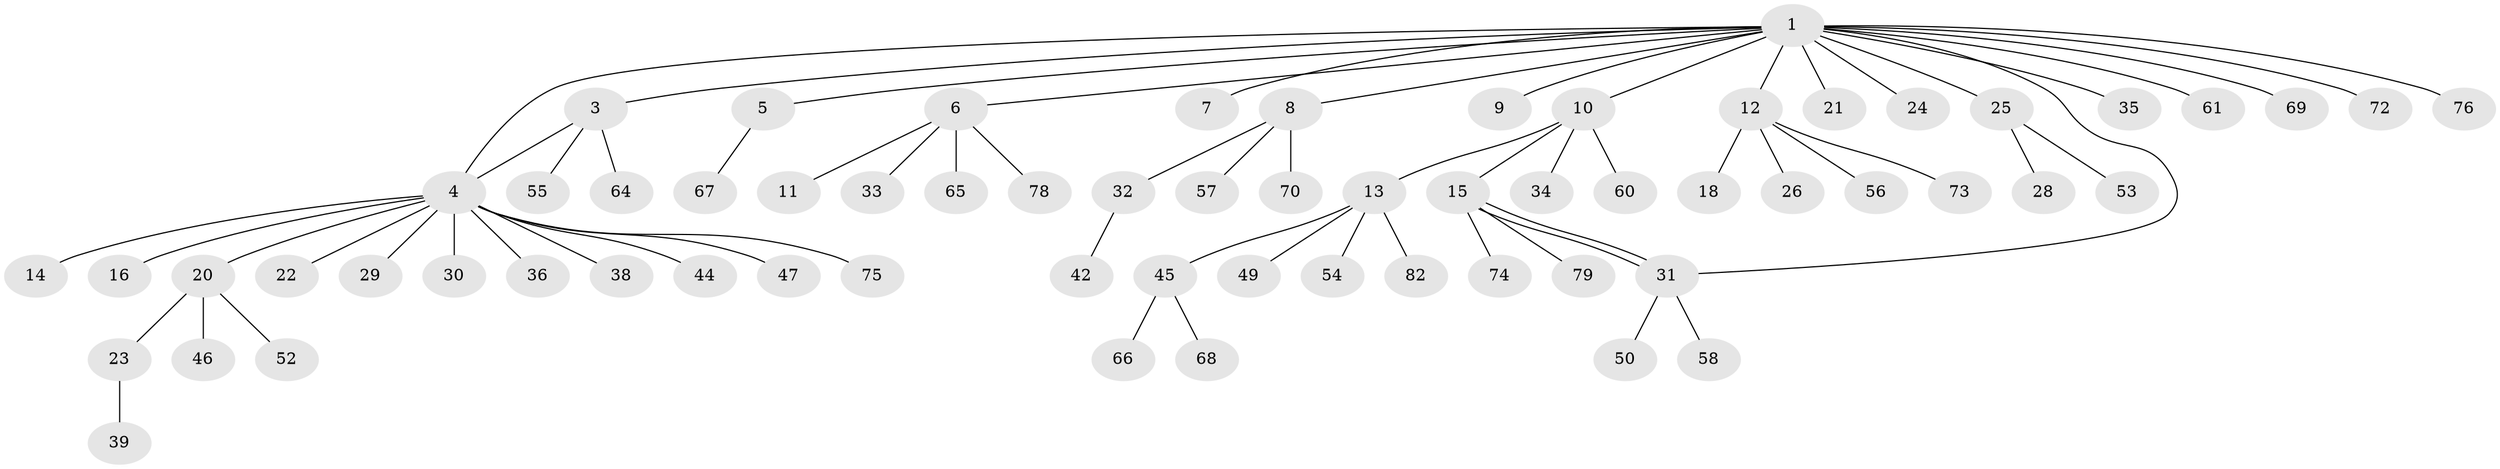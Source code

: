 // original degree distribution, {15: 0.012195121951219513, 5: 0.07317073170731707, 8: 0.012195121951219513, 2: 0.12195121951219512, 6: 0.04878048780487805, 1: 0.6951219512195121, 7: 0.012195121951219513, 3: 0.012195121951219513, 4: 0.012195121951219513}
// Generated by graph-tools (version 1.1) at 2025/11/02/27/25 16:11:12]
// undirected, 65 vertices, 67 edges
graph export_dot {
graph [start="1"]
  node [color=gray90,style=filled];
  1 [super="+2"];
  3 [super="+17"];
  4 [super="+19"];
  5;
  6 [super="+43"];
  7;
  8 [super="+51"];
  9;
  10 [super="+63"];
  11;
  12 [super="+62"];
  13 [super="+40"];
  14 [super="+41"];
  15 [super="+59"];
  16;
  18;
  20 [super="+37"];
  21;
  22 [super="+77"];
  23;
  24;
  25 [super="+27"];
  26;
  28;
  29;
  30;
  31;
  32;
  33;
  34;
  35;
  36;
  38;
  39;
  42;
  44;
  45 [super="+48"];
  46;
  47 [super="+81"];
  49;
  50;
  52;
  53;
  54;
  55;
  56;
  57;
  58;
  60;
  61;
  64;
  65;
  66;
  67 [super="+71"];
  68;
  69;
  70;
  72;
  73;
  74 [super="+80"];
  75;
  76;
  78;
  79;
  82;
  1 -- 3;
  1 -- 5;
  1 -- 6;
  1 -- 8;
  1 -- 9;
  1 -- 10;
  1 -- 12;
  1 -- 21;
  1 -- 24;
  1 -- 25;
  1 -- 31;
  1 -- 35;
  1 -- 61;
  1 -- 69;
  1 -- 4;
  1 -- 7;
  1 -- 72;
  1 -- 76;
  3 -- 4;
  3 -- 55;
  3 -- 64;
  4 -- 14;
  4 -- 16;
  4 -- 22;
  4 -- 29;
  4 -- 36;
  4 -- 44;
  4 -- 20;
  4 -- 38;
  4 -- 75;
  4 -- 30;
  4 -- 47;
  5 -- 67;
  6 -- 11;
  6 -- 33;
  6 -- 65;
  6 -- 78;
  8 -- 32;
  8 -- 57;
  8 -- 70;
  10 -- 13;
  10 -- 15;
  10 -- 34;
  10 -- 60;
  12 -- 18;
  12 -- 26;
  12 -- 56;
  12 -- 73;
  13 -- 49;
  13 -- 54;
  13 -- 82;
  13 -- 45;
  15 -- 31;
  15 -- 31;
  15 -- 74;
  15 -- 79;
  20 -- 23;
  20 -- 46;
  20 -- 52;
  23 -- 39;
  25 -- 53;
  25 -- 28;
  31 -- 50;
  31 -- 58;
  32 -- 42;
  45 -- 66;
  45 -- 68;
}
